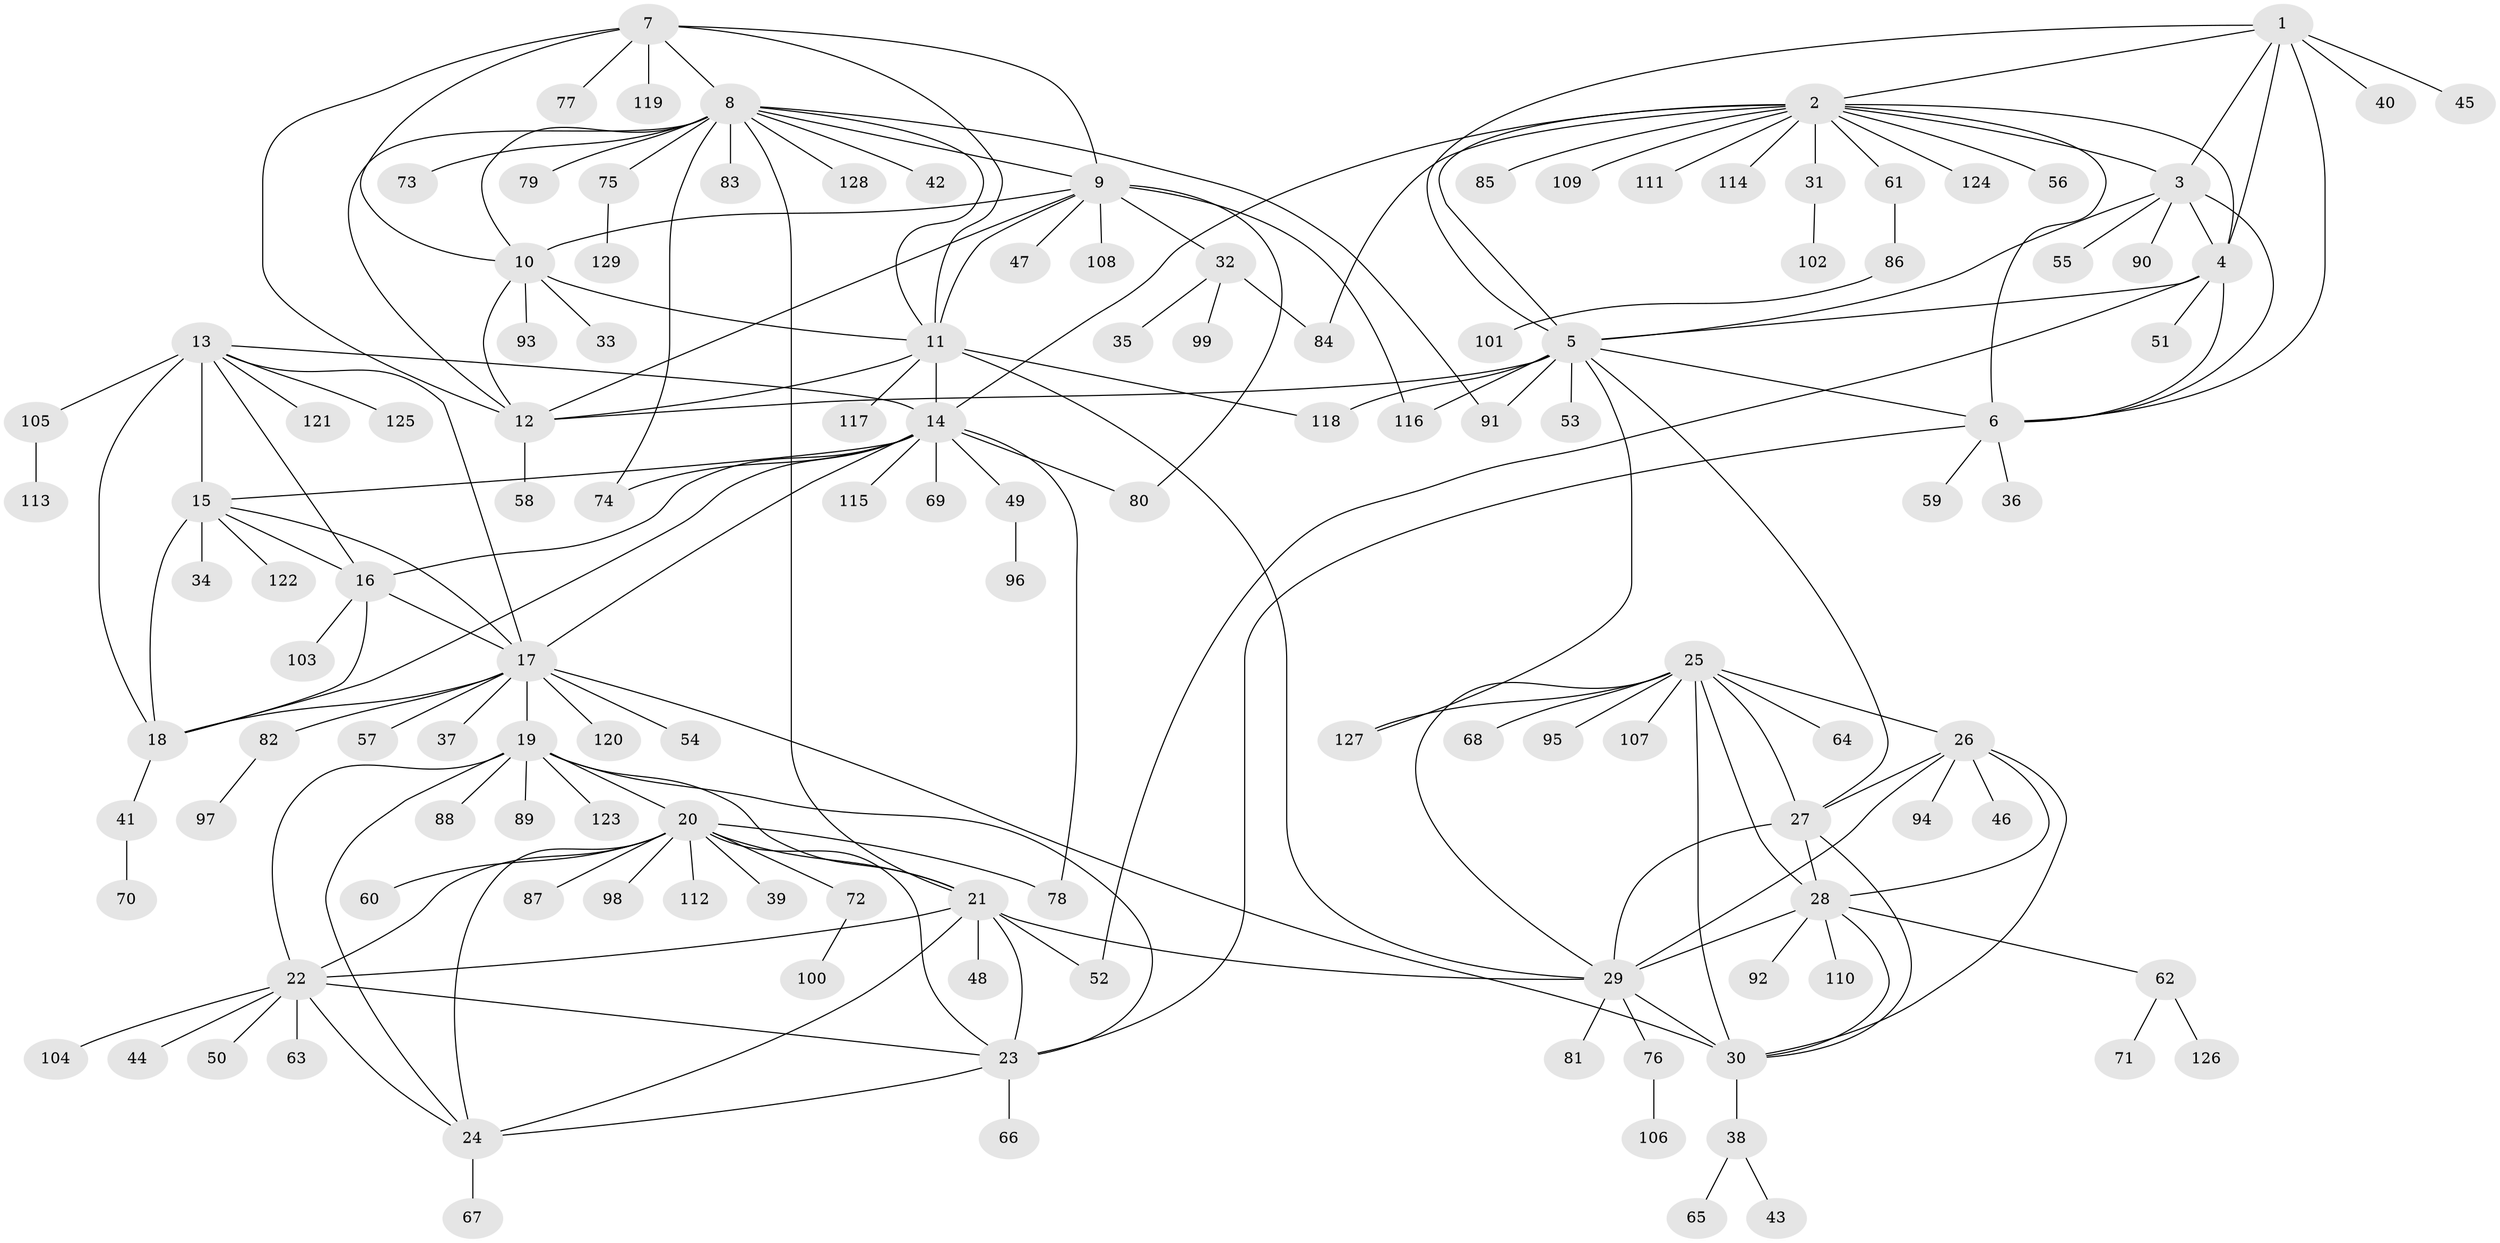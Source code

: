 // coarse degree distribution, {5: 0.06060606060606061, 13: 0.010101010101010102, 8: 0.030303030303030304, 11: 0.030303030303030304, 6: 0.010101010101010102, 12: 0.020202020202020204, 4: 0.030303030303030304, 7: 0.020202020202020204, 10: 0.030303030303030304, 1: 0.6262626262626263, 2: 0.13131313131313133}
// Generated by graph-tools (version 1.1) at 2025/42/03/06/25 10:42:11]
// undirected, 129 vertices, 193 edges
graph export_dot {
graph [start="1"]
  node [color=gray90,style=filled];
  1;
  2;
  3;
  4;
  5;
  6;
  7;
  8;
  9;
  10;
  11;
  12;
  13;
  14;
  15;
  16;
  17;
  18;
  19;
  20;
  21;
  22;
  23;
  24;
  25;
  26;
  27;
  28;
  29;
  30;
  31;
  32;
  33;
  34;
  35;
  36;
  37;
  38;
  39;
  40;
  41;
  42;
  43;
  44;
  45;
  46;
  47;
  48;
  49;
  50;
  51;
  52;
  53;
  54;
  55;
  56;
  57;
  58;
  59;
  60;
  61;
  62;
  63;
  64;
  65;
  66;
  67;
  68;
  69;
  70;
  71;
  72;
  73;
  74;
  75;
  76;
  77;
  78;
  79;
  80;
  81;
  82;
  83;
  84;
  85;
  86;
  87;
  88;
  89;
  90;
  91;
  92;
  93;
  94;
  95;
  96;
  97;
  98;
  99;
  100;
  101;
  102;
  103;
  104;
  105;
  106;
  107;
  108;
  109;
  110;
  111;
  112;
  113;
  114;
  115;
  116;
  117;
  118;
  119;
  120;
  121;
  122;
  123;
  124;
  125;
  126;
  127;
  128;
  129;
  1 -- 2;
  1 -- 3;
  1 -- 4;
  1 -- 5;
  1 -- 6;
  1 -- 40;
  1 -- 45;
  2 -- 3;
  2 -- 4;
  2 -- 5;
  2 -- 6;
  2 -- 14;
  2 -- 31;
  2 -- 56;
  2 -- 61;
  2 -- 84;
  2 -- 85;
  2 -- 109;
  2 -- 111;
  2 -- 114;
  2 -- 124;
  3 -- 4;
  3 -- 5;
  3 -- 6;
  3 -- 55;
  3 -- 90;
  4 -- 5;
  4 -- 6;
  4 -- 51;
  4 -- 52;
  5 -- 6;
  5 -- 12;
  5 -- 27;
  5 -- 53;
  5 -- 91;
  5 -- 116;
  5 -- 118;
  5 -- 127;
  6 -- 23;
  6 -- 36;
  6 -- 59;
  7 -- 8;
  7 -- 9;
  7 -- 10;
  7 -- 11;
  7 -- 12;
  7 -- 77;
  7 -- 119;
  8 -- 9;
  8 -- 10;
  8 -- 11;
  8 -- 12;
  8 -- 21;
  8 -- 42;
  8 -- 73;
  8 -- 74;
  8 -- 75;
  8 -- 79;
  8 -- 83;
  8 -- 91;
  8 -- 128;
  9 -- 10;
  9 -- 11;
  9 -- 12;
  9 -- 32;
  9 -- 47;
  9 -- 80;
  9 -- 108;
  9 -- 116;
  10 -- 11;
  10 -- 12;
  10 -- 33;
  10 -- 93;
  11 -- 12;
  11 -- 14;
  11 -- 29;
  11 -- 117;
  11 -- 118;
  12 -- 58;
  13 -- 14;
  13 -- 15;
  13 -- 16;
  13 -- 17;
  13 -- 18;
  13 -- 105;
  13 -- 121;
  13 -- 125;
  14 -- 15;
  14 -- 16;
  14 -- 17;
  14 -- 18;
  14 -- 49;
  14 -- 69;
  14 -- 74;
  14 -- 78;
  14 -- 80;
  14 -- 115;
  15 -- 16;
  15 -- 17;
  15 -- 18;
  15 -- 34;
  15 -- 122;
  16 -- 17;
  16 -- 18;
  16 -- 103;
  17 -- 18;
  17 -- 19;
  17 -- 30;
  17 -- 37;
  17 -- 54;
  17 -- 57;
  17 -- 82;
  17 -- 120;
  18 -- 41;
  19 -- 20;
  19 -- 21;
  19 -- 22;
  19 -- 23;
  19 -- 24;
  19 -- 88;
  19 -- 89;
  19 -- 123;
  20 -- 21;
  20 -- 22;
  20 -- 23;
  20 -- 24;
  20 -- 39;
  20 -- 60;
  20 -- 72;
  20 -- 78;
  20 -- 87;
  20 -- 98;
  20 -- 112;
  21 -- 22;
  21 -- 23;
  21 -- 24;
  21 -- 29;
  21 -- 48;
  21 -- 52;
  22 -- 23;
  22 -- 24;
  22 -- 44;
  22 -- 50;
  22 -- 63;
  22 -- 104;
  23 -- 24;
  23 -- 66;
  24 -- 67;
  25 -- 26;
  25 -- 27;
  25 -- 28;
  25 -- 29;
  25 -- 30;
  25 -- 64;
  25 -- 68;
  25 -- 95;
  25 -- 107;
  25 -- 127;
  26 -- 27;
  26 -- 28;
  26 -- 29;
  26 -- 30;
  26 -- 46;
  26 -- 94;
  27 -- 28;
  27 -- 29;
  27 -- 30;
  28 -- 29;
  28 -- 30;
  28 -- 62;
  28 -- 92;
  28 -- 110;
  29 -- 30;
  29 -- 76;
  29 -- 81;
  30 -- 38;
  31 -- 102;
  32 -- 35;
  32 -- 84;
  32 -- 99;
  38 -- 43;
  38 -- 65;
  41 -- 70;
  49 -- 96;
  61 -- 86;
  62 -- 71;
  62 -- 126;
  72 -- 100;
  75 -- 129;
  76 -- 106;
  82 -- 97;
  86 -- 101;
  105 -- 113;
}
